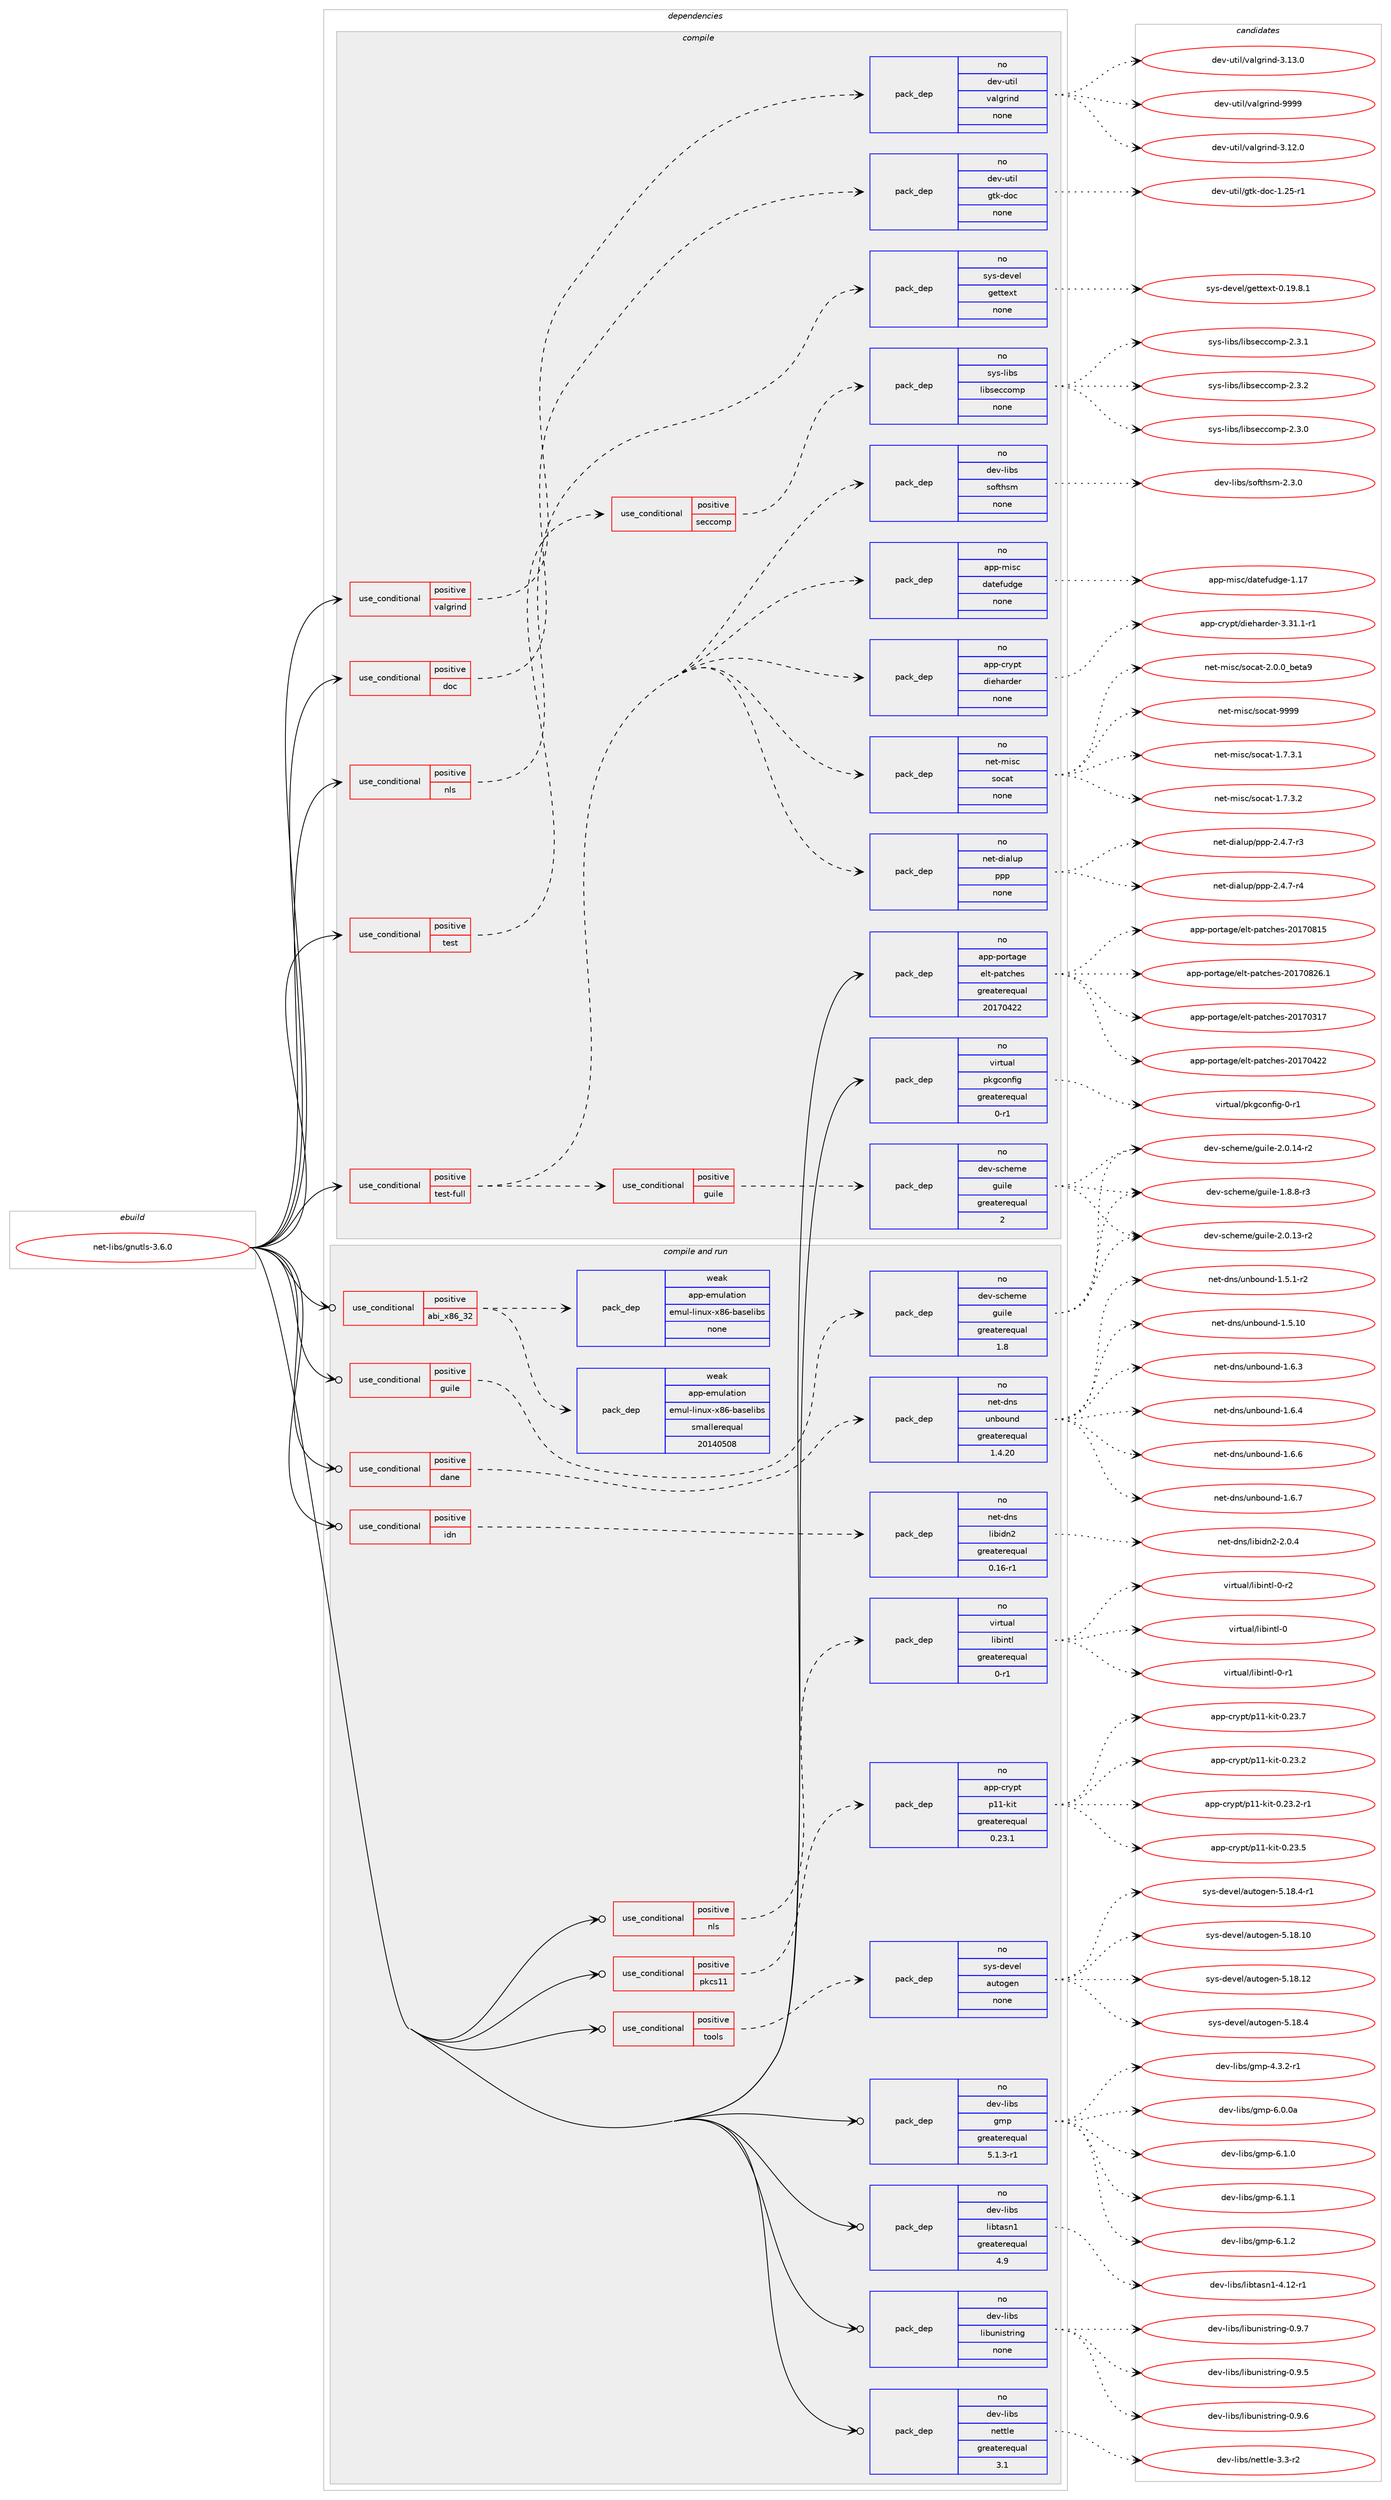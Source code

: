digraph prolog {

# *************
# Graph options
# *************

newrank=true;
concentrate=true;
compound=true;
graph [rankdir=LR,fontname=Helvetica,fontsize=10,ranksep=1.5];#, ranksep=2.5, nodesep=0.2];
edge  [arrowhead=vee];
node  [fontname=Helvetica,fontsize=10];

# **********
# The ebuild
# **********

subgraph cluster_leftcol {
color=gray;
rank=same;
label=<<i>ebuild</i>>;
id [label="net-libs/gnutls-3.6.0", color=red, width=4, href="../net-libs/gnutls-3.6.0.svg"];
}

# ****************
# The dependencies
# ****************

subgraph cluster_midcol {
color=gray;
label=<<i>dependencies</i>>;
subgraph cluster_compile {
fillcolor="#eeeeee";
style=filled;
label=<<i>compile</i>>;
subgraph cond103026 {
dependency416201 [label=<<TABLE BORDER="0" CELLBORDER="1" CELLSPACING="0" CELLPADDING="4"><TR><TD ROWSPAN="3" CELLPADDING="10">use_conditional</TD></TR><TR><TD>positive</TD></TR><TR><TD>doc</TD></TR></TABLE>>, shape=none, color=red];
subgraph pack306261 {
dependency416202 [label=<<TABLE BORDER="0" CELLBORDER="1" CELLSPACING="0" CELLPADDING="4" WIDTH="220"><TR><TD ROWSPAN="6" CELLPADDING="30">pack_dep</TD></TR><TR><TD WIDTH="110">no</TD></TR><TR><TD>dev-util</TD></TR><TR><TD>gtk-doc</TD></TR><TR><TD>none</TD></TR><TR><TD></TD></TR></TABLE>>, shape=none, color=blue];
}
dependency416201:e -> dependency416202:w [weight=20,style="dashed",arrowhead="vee"];
}
id:e -> dependency416201:w [weight=20,style="solid",arrowhead="vee"];
subgraph cond103027 {
dependency416203 [label=<<TABLE BORDER="0" CELLBORDER="1" CELLSPACING="0" CELLPADDING="4"><TR><TD ROWSPAN="3" CELLPADDING="10">use_conditional</TD></TR><TR><TD>positive</TD></TR><TR><TD>nls</TD></TR></TABLE>>, shape=none, color=red];
subgraph pack306262 {
dependency416204 [label=<<TABLE BORDER="0" CELLBORDER="1" CELLSPACING="0" CELLPADDING="4" WIDTH="220"><TR><TD ROWSPAN="6" CELLPADDING="30">pack_dep</TD></TR><TR><TD WIDTH="110">no</TD></TR><TR><TD>sys-devel</TD></TR><TR><TD>gettext</TD></TR><TR><TD>none</TD></TR><TR><TD></TD></TR></TABLE>>, shape=none, color=blue];
}
dependency416203:e -> dependency416204:w [weight=20,style="dashed",arrowhead="vee"];
}
id:e -> dependency416203:w [weight=20,style="solid",arrowhead="vee"];
subgraph cond103028 {
dependency416205 [label=<<TABLE BORDER="0" CELLBORDER="1" CELLSPACING="0" CELLPADDING="4"><TR><TD ROWSPAN="3" CELLPADDING="10">use_conditional</TD></TR><TR><TD>positive</TD></TR><TR><TD>test</TD></TR></TABLE>>, shape=none, color=red];
subgraph cond103029 {
dependency416206 [label=<<TABLE BORDER="0" CELLBORDER="1" CELLSPACING="0" CELLPADDING="4"><TR><TD ROWSPAN="3" CELLPADDING="10">use_conditional</TD></TR><TR><TD>positive</TD></TR><TR><TD>seccomp</TD></TR></TABLE>>, shape=none, color=red];
subgraph pack306263 {
dependency416207 [label=<<TABLE BORDER="0" CELLBORDER="1" CELLSPACING="0" CELLPADDING="4" WIDTH="220"><TR><TD ROWSPAN="6" CELLPADDING="30">pack_dep</TD></TR><TR><TD WIDTH="110">no</TD></TR><TR><TD>sys-libs</TD></TR><TR><TD>libseccomp</TD></TR><TR><TD>none</TD></TR><TR><TD></TD></TR></TABLE>>, shape=none, color=blue];
}
dependency416206:e -> dependency416207:w [weight=20,style="dashed",arrowhead="vee"];
}
dependency416205:e -> dependency416206:w [weight=20,style="dashed",arrowhead="vee"];
}
id:e -> dependency416205:w [weight=20,style="solid",arrowhead="vee"];
subgraph cond103030 {
dependency416208 [label=<<TABLE BORDER="0" CELLBORDER="1" CELLSPACING="0" CELLPADDING="4"><TR><TD ROWSPAN="3" CELLPADDING="10">use_conditional</TD></TR><TR><TD>positive</TD></TR><TR><TD>test-full</TD></TR></TABLE>>, shape=none, color=red];
subgraph cond103031 {
dependency416209 [label=<<TABLE BORDER="0" CELLBORDER="1" CELLSPACING="0" CELLPADDING="4"><TR><TD ROWSPAN="3" CELLPADDING="10">use_conditional</TD></TR><TR><TD>positive</TD></TR><TR><TD>guile</TD></TR></TABLE>>, shape=none, color=red];
subgraph pack306264 {
dependency416210 [label=<<TABLE BORDER="0" CELLBORDER="1" CELLSPACING="0" CELLPADDING="4" WIDTH="220"><TR><TD ROWSPAN="6" CELLPADDING="30">pack_dep</TD></TR><TR><TD WIDTH="110">no</TD></TR><TR><TD>dev-scheme</TD></TR><TR><TD>guile</TD></TR><TR><TD>greaterequal</TD></TR><TR><TD>2</TD></TR></TABLE>>, shape=none, color=blue];
}
dependency416209:e -> dependency416210:w [weight=20,style="dashed",arrowhead="vee"];
}
dependency416208:e -> dependency416209:w [weight=20,style="dashed",arrowhead="vee"];
subgraph pack306265 {
dependency416211 [label=<<TABLE BORDER="0" CELLBORDER="1" CELLSPACING="0" CELLPADDING="4" WIDTH="220"><TR><TD ROWSPAN="6" CELLPADDING="30">pack_dep</TD></TR><TR><TD WIDTH="110">no</TD></TR><TR><TD>app-crypt</TD></TR><TR><TD>dieharder</TD></TR><TR><TD>none</TD></TR><TR><TD></TD></TR></TABLE>>, shape=none, color=blue];
}
dependency416208:e -> dependency416211:w [weight=20,style="dashed",arrowhead="vee"];
subgraph pack306266 {
dependency416212 [label=<<TABLE BORDER="0" CELLBORDER="1" CELLSPACING="0" CELLPADDING="4" WIDTH="220"><TR><TD ROWSPAN="6" CELLPADDING="30">pack_dep</TD></TR><TR><TD WIDTH="110">no</TD></TR><TR><TD>app-misc</TD></TR><TR><TD>datefudge</TD></TR><TR><TD>none</TD></TR><TR><TD></TD></TR></TABLE>>, shape=none, color=blue];
}
dependency416208:e -> dependency416212:w [weight=20,style="dashed",arrowhead="vee"];
subgraph pack306267 {
dependency416213 [label=<<TABLE BORDER="0" CELLBORDER="1" CELLSPACING="0" CELLPADDING="4" WIDTH="220"><TR><TD ROWSPAN="6" CELLPADDING="30">pack_dep</TD></TR><TR><TD WIDTH="110">no</TD></TR><TR><TD>dev-libs</TD></TR><TR><TD>softhsm</TD></TR><TR><TD>none</TD></TR><TR><TD></TD></TR></TABLE>>, shape=none, color=blue];
}
dependency416208:e -> dependency416213:w [weight=20,style="dashed",arrowhead="vee"];
subgraph pack306268 {
dependency416214 [label=<<TABLE BORDER="0" CELLBORDER="1" CELLSPACING="0" CELLPADDING="4" WIDTH="220"><TR><TD ROWSPAN="6" CELLPADDING="30">pack_dep</TD></TR><TR><TD WIDTH="110">no</TD></TR><TR><TD>net-dialup</TD></TR><TR><TD>ppp</TD></TR><TR><TD>none</TD></TR><TR><TD></TD></TR></TABLE>>, shape=none, color=blue];
}
dependency416208:e -> dependency416214:w [weight=20,style="dashed",arrowhead="vee"];
subgraph pack306269 {
dependency416215 [label=<<TABLE BORDER="0" CELLBORDER="1" CELLSPACING="0" CELLPADDING="4" WIDTH="220"><TR><TD ROWSPAN="6" CELLPADDING="30">pack_dep</TD></TR><TR><TD WIDTH="110">no</TD></TR><TR><TD>net-misc</TD></TR><TR><TD>socat</TD></TR><TR><TD>none</TD></TR><TR><TD></TD></TR></TABLE>>, shape=none, color=blue];
}
dependency416208:e -> dependency416215:w [weight=20,style="dashed",arrowhead="vee"];
}
id:e -> dependency416208:w [weight=20,style="solid",arrowhead="vee"];
subgraph cond103032 {
dependency416216 [label=<<TABLE BORDER="0" CELLBORDER="1" CELLSPACING="0" CELLPADDING="4"><TR><TD ROWSPAN="3" CELLPADDING="10">use_conditional</TD></TR><TR><TD>positive</TD></TR><TR><TD>valgrind</TD></TR></TABLE>>, shape=none, color=red];
subgraph pack306270 {
dependency416217 [label=<<TABLE BORDER="0" CELLBORDER="1" CELLSPACING="0" CELLPADDING="4" WIDTH="220"><TR><TD ROWSPAN="6" CELLPADDING="30">pack_dep</TD></TR><TR><TD WIDTH="110">no</TD></TR><TR><TD>dev-util</TD></TR><TR><TD>valgrind</TD></TR><TR><TD>none</TD></TR><TR><TD></TD></TR></TABLE>>, shape=none, color=blue];
}
dependency416216:e -> dependency416217:w [weight=20,style="dashed",arrowhead="vee"];
}
id:e -> dependency416216:w [weight=20,style="solid",arrowhead="vee"];
subgraph pack306271 {
dependency416218 [label=<<TABLE BORDER="0" CELLBORDER="1" CELLSPACING="0" CELLPADDING="4" WIDTH="220"><TR><TD ROWSPAN="6" CELLPADDING="30">pack_dep</TD></TR><TR><TD WIDTH="110">no</TD></TR><TR><TD>app-portage</TD></TR><TR><TD>elt-patches</TD></TR><TR><TD>greaterequal</TD></TR><TR><TD>20170422</TD></TR></TABLE>>, shape=none, color=blue];
}
id:e -> dependency416218:w [weight=20,style="solid",arrowhead="vee"];
subgraph pack306272 {
dependency416219 [label=<<TABLE BORDER="0" CELLBORDER="1" CELLSPACING="0" CELLPADDING="4" WIDTH="220"><TR><TD ROWSPAN="6" CELLPADDING="30">pack_dep</TD></TR><TR><TD WIDTH="110">no</TD></TR><TR><TD>virtual</TD></TR><TR><TD>pkgconfig</TD></TR><TR><TD>greaterequal</TD></TR><TR><TD>0-r1</TD></TR></TABLE>>, shape=none, color=blue];
}
id:e -> dependency416219:w [weight=20,style="solid",arrowhead="vee"];
}
subgraph cluster_compileandrun {
fillcolor="#eeeeee";
style=filled;
label=<<i>compile and run</i>>;
subgraph cond103033 {
dependency416220 [label=<<TABLE BORDER="0" CELLBORDER="1" CELLSPACING="0" CELLPADDING="4"><TR><TD ROWSPAN="3" CELLPADDING="10">use_conditional</TD></TR><TR><TD>positive</TD></TR><TR><TD>abi_x86_32</TD></TR></TABLE>>, shape=none, color=red];
subgraph pack306273 {
dependency416221 [label=<<TABLE BORDER="0" CELLBORDER="1" CELLSPACING="0" CELLPADDING="4" WIDTH="220"><TR><TD ROWSPAN="6" CELLPADDING="30">pack_dep</TD></TR><TR><TD WIDTH="110">weak</TD></TR><TR><TD>app-emulation</TD></TR><TR><TD>emul-linux-x86-baselibs</TD></TR><TR><TD>smallerequal</TD></TR><TR><TD>20140508</TD></TR></TABLE>>, shape=none, color=blue];
}
dependency416220:e -> dependency416221:w [weight=20,style="dashed",arrowhead="vee"];
subgraph pack306274 {
dependency416222 [label=<<TABLE BORDER="0" CELLBORDER="1" CELLSPACING="0" CELLPADDING="4" WIDTH="220"><TR><TD ROWSPAN="6" CELLPADDING="30">pack_dep</TD></TR><TR><TD WIDTH="110">weak</TD></TR><TR><TD>app-emulation</TD></TR><TR><TD>emul-linux-x86-baselibs</TD></TR><TR><TD>none</TD></TR><TR><TD></TD></TR></TABLE>>, shape=none, color=blue];
}
dependency416220:e -> dependency416222:w [weight=20,style="dashed",arrowhead="vee"];
}
id:e -> dependency416220:w [weight=20,style="solid",arrowhead="odotvee"];
subgraph cond103034 {
dependency416223 [label=<<TABLE BORDER="0" CELLBORDER="1" CELLSPACING="0" CELLPADDING="4"><TR><TD ROWSPAN="3" CELLPADDING="10">use_conditional</TD></TR><TR><TD>positive</TD></TR><TR><TD>dane</TD></TR></TABLE>>, shape=none, color=red];
subgraph pack306275 {
dependency416224 [label=<<TABLE BORDER="0" CELLBORDER="1" CELLSPACING="0" CELLPADDING="4" WIDTH="220"><TR><TD ROWSPAN="6" CELLPADDING="30">pack_dep</TD></TR><TR><TD WIDTH="110">no</TD></TR><TR><TD>net-dns</TD></TR><TR><TD>unbound</TD></TR><TR><TD>greaterequal</TD></TR><TR><TD>1.4.20</TD></TR></TABLE>>, shape=none, color=blue];
}
dependency416223:e -> dependency416224:w [weight=20,style="dashed",arrowhead="vee"];
}
id:e -> dependency416223:w [weight=20,style="solid",arrowhead="odotvee"];
subgraph cond103035 {
dependency416225 [label=<<TABLE BORDER="0" CELLBORDER="1" CELLSPACING="0" CELLPADDING="4"><TR><TD ROWSPAN="3" CELLPADDING="10">use_conditional</TD></TR><TR><TD>positive</TD></TR><TR><TD>guile</TD></TR></TABLE>>, shape=none, color=red];
subgraph pack306276 {
dependency416226 [label=<<TABLE BORDER="0" CELLBORDER="1" CELLSPACING="0" CELLPADDING="4" WIDTH="220"><TR><TD ROWSPAN="6" CELLPADDING="30">pack_dep</TD></TR><TR><TD WIDTH="110">no</TD></TR><TR><TD>dev-scheme</TD></TR><TR><TD>guile</TD></TR><TR><TD>greaterequal</TD></TR><TR><TD>1.8</TD></TR></TABLE>>, shape=none, color=blue];
}
dependency416225:e -> dependency416226:w [weight=20,style="dashed",arrowhead="vee"];
}
id:e -> dependency416225:w [weight=20,style="solid",arrowhead="odotvee"];
subgraph cond103036 {
dependency416227 [label=<<TABLE BORDER="0" CELLBORDER="1" CELLSPACING="0" CELLPADDING="4"><TR><TD ROWSPAN="3" CELLPADDING="10">use_conditional</TD></TR><TR><TD>positive</TD></TR><TR><TD>idn</TD></TR></TABLE>>, shape=none, color=red];
subgraph pack306277 {
dependency416228 [label=<<TABLE BORDER="0" CELLBORDER="1" CELLSPACING="0" CELLPADDING="4" WIDTH="220"><TR><TD ROWSPAN="6" CELLPADDING="30">pack_dep</TD></TR><TR><TD WIDTH="110">no</TD></TR><TR><TD>net-dns</TD></TR><TR><TD>libidn2</TD></TR><TR><TD>greaterequal</TD></TR><TR><TD>0.16-r1</TD></TR></TABLE>>, shape=none, color=blue];
}
dependency416227:e -> dependency416228:w [weight=20,style="dashed",arrowhead="vee"];
}
id:e -> dependency416227:w [weight=20,style="solid",arrowhead="odotvee"];
subgraph cond103037 {
dependency416229 [label=<<TABLE BORDER="0" CELLBORDER="1" CELLSPACING="0" CELLPADDING="4"><TR><TD ROWSPAN="3" CELLPADDING="10">use_conditional</TD></TR><TR><TD>positive</TD></TR><TR><TD>nls</TD></TR></TABLE>>, shape=none, color=red];
subgraph pack306278 {
dependency416230 [label=<<TABLE BORDER="0" CELLBORDER="1" CELLSPACING="0" CELLPADDING="4" WIDTH="220"><TR><TD ROWSPAN="6" CELLPADDING="30">pack_dep</TD></TR><TR><TD WIDTH="110">no</TD></TR><TR><TD>virtual</TD></TR><TR><TD>libintl</TD></TR><TR><TD>greaterequal</TD></TR><TR><TD>0-r1</TD></TR></TABLE>>, shape=none, color=blue];
}
dependency416229:e -> dependency416230:w [weight=20,style="dashed",arrowhead="vee"];
}
id:e -> dependency416229:w [weight=20,style="solid",arrowhead="odotvee"];
subgraph cond103038 {
dependency416231 [label=<<TABLE BORDER="0" CELLBORDER="1" CELLSPACING="0" CELLPADDING="4"><TR><TD ROWSPAN="3" CELLPADDING="10">use_conditional</TD></TR><TR><TD>positive</TD></TR><TR><TD>pkcs11</TD></TR></TABLE>>, shape=none, color=red];
subgraph pack306279 {
dependency416232 [label=<<TABLE BORDER="0" CELLBORDER="1" CELLSPACING="0" CELLPADDING="4" WIDTH="220"><TR><TD ROWSPAN="6" CELLPADDING="30">pack_dep</TD></TR><TR><TD WIDTH="110">no</TD></TR><TR><TD>app-crypt</TD></TR><TR><TD>p11-kit</TD></TR><TR><TD>greaterequal</TD></TR><TR><TD>0.23.1</TD></TR></TABLE>>, shape=none, color=blue];
}
dependency416231:e -> dependency416232:w [weight=20,style="dashed",arrowhead="vee"];
}
id:e -> dependency416231:w [weight=20,style="solid",arrowhead="odotvee"];
subgraph cond103039 {
dependency416233 [label=<<TABLE BORDER="0" CELLBORDER="1" CELLSPACING="0" CELLPADDING="4"><TR><TD ROWSPAN="3" CELLPADDING="10">use_conditional</TD></TR><TR><TD>positive</TD></TR><TR><TD>tools</TD></TR></TABLE>>, shape=none, color=red];
subgraph pack306280 {
dependency416234 [label=<<TABLE BORDER="0" CELLBORDER="1" CELLSPACING="0" CELLPADDING="4" WIDTH="220"><TR><TD ROWSPAN="6" CELLPADDING="30">pack_dep</TD></TR><TR><TD WIDTH="110">no</TD></TR><TR><TD>sys-devel</TD></TR><TR><TD>autogen</TD></TR><TR><TD>none</TD></TR><TR><TD></TD></TR></TABLE>>, shape=none, color=blue];
}
dependency416233:e -> dependency416234:w [weight=20,style="dashed",arrowhead="vee"];
}
id:e -> dependency416233:w [weight=20,style="solid",arrowhead="odotvee"];
subgraph pack306281 {
dependency416235 [label=<<TABLE BORDER="0" CELLBORDER="1" CELLSPACING="0" CELLPADDING="4" WIDTH="220"><TR><TD ROWSPAN="6" CELLPADDING="30">pack_dep</TD></TR><TR><TD WIDTH="110">no</TD></TR><TR><TD>dev-libs</TD></TR><TR><TD>gmp</TD></TR><TR><TD>greaterequal</TD></TR><TR><TD>5.1.3-r1</TD></TR></TABLE>>, shape=none, color=blue];
}
id:e -> dependency416235:w [weight=20,style="solid",arrowhead="odotvee"];
subgraph pack306282 {
dependency416236 [label=<<TABLE BORDER="0" CELLBORDER="1" CELLSPACING="0" CELLPADDING="4" WIDTH="220"><TR><TD ROWSPAN="6" CELLPADDING="30">pack_dep</TD></TR><TR><TD WIDTH="110">no</TD></TR><TR><TD>dev-libs</TD></TR><TR><TD>libtasn1</TD></TR><TR><TD>greaterequal</TD></TR><TR><TD>4.9</TD></TR></TABLE>>, shape=none, color=blue];
}
id:e -> dependency416236:w [weight=20,style="solid",arrowhead="odotvee"];
subgraph pack306283 {
dependency416237 [label=<<TABLE BORDER="0" CELLBORDER="1" CELLSPACING="0" CELLPADDING="4" WIDTH="220"><TR><TD ROWSPAN="6" CELLPADDING="30">pack_dep</TD></TR><TR><TD WIDTH="110">no</TD></TR><TR><TD>dev-libs</TD></TR><TR><TD>libunistring</TD></TR><TR><TD>none</TD></TR><TR><TD></TD></TR></TABLE>>, shape=none, color=blue];
}
id:e -> dependency416237:w [weight=20,style="solid",arrowhead="odotvee"];
subgraph pack306284 {
dependency416238 [label=<<TABLE BORDER="0" CELLBORDER="1" CELLSPACING="0" CELLPADDING="4" WIDTH="220"><TR><TD ROWSPAN="6" CELLPADDING="30">pack_dep</TD></TR><TR><TD WIDTH="110">no</TD></TR><TR><TD>dev-libs</TD></TR><TR><TD>nettle</TD></TR><TR><TD>greaterequal</TD></TR><TR><TD>3.1</TD></TR></TABLE>>, shape=none, color=blue];
}
id:e -> dependency416238:w [weight=20,style="solid",arrowhead="odotvee"];
}
subgraph cluster_run {
fillcolor="#eeeeee";
style=filled;
label=<<i>run</i>>;
}
}

# **************
# The candidates
# **************

subgraph cluster_choices {
rank=same;
color=gray;
label=<<i>candidates</i>>;

subgraph choice306261 {
color=black;
nodesep=1;
choice1001011184511711610510847103116107451001119945494650534511449 [label="dev-util/gtk-doc-1.25-r1", color=red, width=4,href="../dev-util/gtk-doc-1.25-r1.svg"];
dependency416202:e -> choice1001011184511711610510847103116107451001119945494650534511449:w [style=dotted,weight="100"];
}
subgraph choice306262 {
color=black;
nodesep=1;
choice1151211154510010111810110847103101116116101120116454846495746564649 [label="sys-devel/gettext-0.19.8.1", color=red, width=4,href="../sys-devel/gettext-0.19.8.1.svg"];
dependency416204:e -> choice1151211154510010111810110847103101116116101120116454846495746564649:w [style=dotted,weight="100"];
}
subgraph choice306263 {
color=black;
nodesep=1;
choice115121115451081059811547108105981151019999111109112455046514648 [label="sys-libs/libseccomp-2.3.0", color=red, width=4,href="../sys-libs/libseccomp-2.3.0.svg"];
choice115121115451081059811547108105981151019999111109112455046514649 [label="sys-libs/libseccomp-2.3.1", color=red, width=4,href="../sys-libs/libseccomp-2.3.1.svg"];
choice115121115451081059811547108105981151019999111109112455046514650 [label="sys-libs/libseccomp-2.3.2", color=red, width=4,href="../sys-libs/libseccomp-2.3.2.svg"];
dependency416207:e -> choice115121115451081059811547108105981151019999111109112455046514648:w [style=dotted,weight="100"];
dependency416207:e -> choice115121115451081059811547108105981151019999111109112455046514649:w [style=dotted,weight="100"];
dependency416207:e -> choice115121115451081059811547108105981151019999111109112455046514650:w [style=dotted,weight="100"];
}
subgraph choice306264 {
color=black;
nodesep=1;
choice1001011184511599104101109101471031171051081014549465646564511451 [label="dev-scheme/guile-1.8.8-r3", color=red, width=4,href="../dev-scheme/guile-1.8.8-r3.svg"];
choice100101118451159910410110910147103117105108101455046484649514511450 [label="dev-scheme/guile-2.0.13-r2", color=red, width=4,href="../dev-scheme/guile-2.0.13-r2.svg"];
choice100101118451159910410110910147103117105108101455046484649524511450 [label="dev-scheme/guile-2.0.14-r2", color=red, width=4,href="../dev-scheme/guile-2.0.14-r2.svg"];
dependency416210:e -> choice1001011184511599104101109101471031171051081014549465646564511451:w [style=dotted,weight="100"];
dependency416210:e -> choice100101118451159910410110910147103117105108101455046484649514511450:w [style=dotted,weight="100"];
dependency416210:e -> choice100101118451159910410110910147103117105108101455046484649524511450:w [style=dotted,weight="100"];
}
subgraph choice306265 {
color=black;
nodesep=1;
choice9711211245991141211121164710010510110497114100101114455146514946494511449 [label="app-crypt/dieharder-3.31.1-r1", color=red, width=4,href="../app-crypt/dieharder-3.31.1-r1.svg"];
dependency416211:e -> choice9711211245991141211121164710010510110497114100101114455146514946494511449:w [style=dotted,weight="100"];
}
subgraph choice306266 {
color=black;
nodesep=1;
choice97112112451091051159947100971161011021171001031014549464955 [label="app-misc/datefudge-1.17", color=red, width=4,href="../app-misc/datefudge-1.17.svg"];
dependency416212:e -> choice97112112451091051159947100971161011021171001031014549464955:w [style=dotted,weight="100"];
}
subgraph choice306267 {
color=black;
nodesep=1;
choice100101118451081059811547115111102116104115109455046514648 [label="dev-libs/softhsm-2.3.0", color=red, width=4,href="../dev-libs/softhsm-2.3.0.svg"];
dependency416213:e -> choice100101118451081059811547115111102116104115109455046514648:w [style=dotted,weight="100"];
}
subgraph choice306268 {
color=black;
nodesep=1;
choice1101011164510010597108117112471121121124550465246554511451 [label="net-dialup/ppp-2.4.7-r3", color=red, width=4,href="../net-dialup/ppp-2.4.7-r3.svg"];
choice1101011164510010597108117112471121121124550465246554511452 [label="net-dialup/ppp-2.4.7-r4", color=red, width=4,href="../net-dialup/ppp-2.4.7-r4.svg"];
dependency416214:e -> choice1101011164510010597108117112471121121124550465246554511451:w [style=dotted,weight="100"];
dependency416214:e -> choice1101011164510010597108117112471121121124550465246554511452:w [style=dotted,weight="100"];
}
subgraph choice306269 {
color=black;
nodesep=1;
choice11010111645109105115994711511199971164549465546514649 [label="net-misc/socat-1.7.3.1", color=red, width=4,href="../net-misc/socat-1.7.3.1.svg"];
choice11010111645109105115994711511199971164549465546514650 [label="net-misc/socat-1.7.3.2", color=red, width=4,href="../net-misc/socat-1.7.3.2.svg"];
choice110101116451091051159947115111999711645504648464895981011169757 [label="net-misc/socat-2.0.0_beta9", color=red, width=4,href="../net-misc/socat-2.0.0_beta9.svg"];
choice11010111645109105115994711511199971164557575757 [label="net-misc/socat-9999", color=red, width=4,href="../net-misc/socat-9999.svg"];
dependency416215:e -> choice11010111645109105115994711511199971164549465546514649:w [style=dotted,weight="100"];
dependency416215:e -> choice11010111645109105115994711511199971164549465546514650:w [style=dotted,weight="100"];
dependency416215:e -> choice110101116451091051159947115111999711645504648464895981011169757:w [style=dotted,weight="100"];
dependency416215:e -> choice11010111645109105115994711511199971164557575757:w [style=dotted,weight="100"];
}
subgraph choice306270 {
color=black;
nodesep=1;
choice10010111845117116105108471189710810311410511010045514649504648 [label="dev-util/valgrind-3.12.0", color=red, width=4,href="../dev-util/valgrind-3.12.0.svg"];
choice10010111845117116105108471189710810311410511010045514649514648 [label="dev-util/valgrind-3.13.0", color=red, width=4,href="../dev-util/valgrind-3.13.0.svg"];
choice1001011184511711610510847118971081031141051101004557575757 [label="dev-util/valgrind-9999", color=red, width=4,href="../dev-util/valgrind-9999.svg"];
dependency416217:e -> choice10010111845117116105108471189710810311410511010045514649504648:w [style=dotted,weight="100"];
dependency416217:e -> choice10010111845117116105108471189710810311410511010045514649514648:w [style=dotted,weight="100"];
dependency416217:e -> choice1001011184511711610510847118971081031141051101004557575757:w [style=dotted,weight="100"];
}
subgraph choice306271 {
color=black;
nodesep=1;
choice97112112451121111141169710310147101108116451129711699104101115455048495548514955 [label="app-portage/elt-patches-20170317", color=red, width=4,href="../app-portage/elt-patches-20170317.svg"];
choice97112112451121111141169710310147101108116451129711699104101115455048495548525050 [label="app-portage/elt-patches-20170422", color=red, width=4,href="../app-portage/elt-patches-20170422.svg"];
choice97112112451121111141169710310147101108116451129711699104101115455048495548564953 [label="app-portage/elt-patches-20170815", color=red, width=4,href="../app-portage/elt-patches-20170815.svg"];
choice971121124511211111411697103101471011081164511297116991041011154550484955485650544649 [label="app-portage/elt-patches-20170826.1", color=red, width=4,href="../app-portage/elt-patches-20170826.1.svg"];
dependency416218:e -> choice97112112451121111141169710310147101108116451129711699104101115455048495548514955:w [style=dotted,weight="100"];
dependency416218:e -> choice97112112451121111141169710310147101108116451129711699104101115455048495548525050:w [style=dotted,weight="100"];
dependency416218:e -> choice97112112451121111141169710310147101108116451129711699104101115455048495548564953:w [style=dotted,weight="100"];
dependency416218:e -> choice971121124511211111411697103101471011081164511297116991041011154550484955485650544649:w [style=dotted,weight="100"];
}
subgraph choice306272 {
color=black;
nodesep=1;
choice11810511411611797108471121071039911111010210510345484511449 [label="virtual/pkgconfig-0-r1", color=red, width=4,href="../virtual/pkgconfig-0-r1.svg"];
dependency416219:e -> choice11810511411611797108471121071039911111010210510345484511449:w [style=dotted,weight="100"];
}
subgraph choice306273 {
color=black;
nodesep=1;
}
subgraph choice306274 {
color=black;
nodesep=1;
}
subgraph choice306275 {
color=black;
nodesep=1;
choice1101011164510011011547117110981111171101004549465346494511450 [label="net-dns/unbound-1.5.1-r2", color=red, width=4,href="../net-dns/unbound-1.5.1-r2.svg"];
choice11010111645100110115471171109811111711010045494653464948 [label="net-dns/unbound-1.5.10", color=red, width=4,href="../net-dns/unbound-1.5.10.svg"];
choice110101116451001101154711711098111117110100454946544651 [label="net-dns/unbound-1.6.3", color=red, width=4,href="../net-dns/unbound-1.6.3.svg"];
choice110101116451001101154711711098111117110100454946544652 [label="net-dns/unbound-1.6.4", color=red, width=4,href="../net-dns/unbound-1.6.4.svg"];
choice110101116451001101154711711098111117110100454946544654 [label="net-dns/unbound-1.6.6", color=red, width=4,href="../net-dns/unbound-1.6.6.svg"];
choice110101116451001101154711711098111117110100454946544655 [label="net-dns/unbound-1.6.7", color=red, width=4,href="../net-dns/unbound-1.6.7.svg"];
dependency416224:e -> choice1101011164510011011547117110981111171101004549465346494511450:w [style=dotted,weight="100"];
dependency416224:e -> choice11010111645100110115471171109811111711010045494653464948:w [style=dotted,weight="100"];
dependency416224:e -> choice110101116451001101154711711098111117110100454946544651:w [style=dotted,weight="100"];
dependency416224:e -> choice110101116451001101154711711098111117110100454946544652:w [style=dotted,weight="100"];
dependency416224:e -> choice110101116451001101154711711098111117110100454946544654:w [style=dotted,weight="100"];
dependency416224:e -> choice110101116451001101154711711098111117110100454946544655:w [style=dotted,weight="100"];
}
subgraph choice306276 {
color=black;
nodesep=1;
choice1001011184511599104101109101471031171051081014549465646564511451 [label="dev-scheme/guile-1.8.8-r3", color=red, width=4,href="../dev-scheme/guile-1.8.8-r3.svg"];
choice100101118451159910410110910147103117105108101455046484649514511450 [label="dev-scheme/guile-2.0.13-r2", color=red, width=4,href="../dev-scheme/guile-2.0.13-r2.svg"];
choice100101118451159910410110910147103117105108101455046484649524511450 [label="dev-scheme/guile-2.0.14-r2", color=red, width=4,href="../dev-scheme/guile-2.0.14-r2.svg"];
dependency416226:e -> choice1001011184511599104101109101471031171051081014549465646564511451:w [style=dotted,weight="100"];
dependency416226:e -> choice100101118451159910410110910147103117105108101455046484649514511450:w [style=dotted,weight="100"];
dependency416226:e -> choice100101118451159910410110910147103117105108101455046484649524511450:w [style=dotted,weight="100"];
}
subgraph choice306277 {
color=black;
nodesep=1;
choice11010111645100110115471081059810510011050455046484652 [label="net-dns/libidn2-2.0.4", color=red, width=4,href="../net-dns/libidn2-2.0.4.svg"];
dependency416228:e -> choice11010111645100110115471081059810510011050455046484652:w [style=dotted,weight="100"];
}
subgraph choice306278 {
color=black;
nodesep=1;
choice1181051141161179710847108105981051101161084548 [label="virtual/libintl-0", color=red, width=4,href="../virtual/libintl-0.svg"];
choice11810511411611797108471081059810511011610845484511449 [label="virtual/libintl-0-r1", color=red, width=4,href="../virtual/libintl-0-r1.svg"];
choice11810511411611797108471081059810511011610845484511450 [label="virtual/libintl-0-r2", color=red, width=4,href="../virtual/libintl-0-r2.svg"];
dependency416230:e -> choice1181051141161179710847108105981051101161084548:w [style=dotted,weight="100"];
dependency416230:e -> choice11810511411611797108471081059810511011610845484511449:w [style=dotted,weight="100"];
dependency416230:e -> choice11810511411611797108471081059810511011610845484511450:w [style=dotted,weight="100"];
}
subgraph choice306279 {
color=black;
nodesep=1;
choice9711211245991141211121164711249494510710511645484650514650 [label="app-crypt/p11-kit-0.23.2", color=red, width=4,href="../app-crypt/p11-kit-0.23.2.svg"];
choice97112112459911412111211647112494945107105116454846505146504511449 [label="app-crypt/p11-kit-0.23.2-r1", color=red, width=4,href="../app-crypt/p11-kit-0.23.2-r1.svg"];
choice9711211245991141211121164711249494510710511645484650514653 [label="app-crypt/p11-kit-0.23.5", color=red, width=4,href="../app-crypt/p11-kit-0.23.5.svg"];
choice9711211245991141211121164711249494510710511645484650514655 [label="app-crypt/p11-kit-0.23.7", color=red, width=4,href="../app-crypt/p11-kit-0.23.7.svg"];
dependency416232:e -> choice9711211245991141211121164711249494510710511645484650514650:w [style=dotted,weight="100"];
dependency416232:e -> choice97112112459911412111211647112494945107105116454846505146504511449:w [style=dotted,weight="100"];
dependency416232:e -> choice9711211245991141211121164711249494510710511645484650514653:w [style=dotted,weight="100"];
dependency416232:e -> choice9711211245991141211121164711249494510710511645484650514655:w [style=dotted,weight="100"];
}
subgraph choice306280 {
color=black;
nodesep=1;
choice1151211154510010111810110847971171161111031011104553464956464948 [label="sys-devel/autogen-5.18.10", color=red, width=4,href="../sys-devel/autogen-5.18.10.svg"];
choice1151211154510010111810110847971171161111031011104553464956464950 [label="sys-devel/autogen-5.18.12", color=red, width=4,href="../sys-devel/autogen-5.18.12.svg"];
choice11512111545100101118101108479711711611110310111045534649564652 [label="sys-devel/autogen-5.18.4", color=red, width=4,href="../sys-devel/autogen-5.18.4.svg"];
choice115121115451001011181011084797117116111103101110455346495646524511449 [label="sys-devel/autogen-5.18.4-r1", color=red, width=4,href="../sys-devel/autogen-5.18.4-r1.svg"];
dependency416234:e -> choice1151211154510010111810110847971171161111031011104553464956464948:w [style=dotted,weight="100"];
dependency416234:e -> choice1151211154510010111810110847971171161111031011104553464956464950:w [style=dotted,weight="100"];
dependency416234:e -> choice11512111545100101118101108479711711611110310111045534649564652:w [style=dotted,weight="100"];
dependency416234:e -> choice115121115451001011181011084797117116111103101110455346495646524511449:w [style=dotted,weight="100"];
}
subgraph choice306281 {
color=black;
nodesep=1;
choice1001011184510810598115471031091124552465146504511449 [label="dev-libs/gmp-4.3.2-r1", color=red, width=4,href="../dev-libs/gmp-4.3.2-r1.svg"];
choice10010111845108105981154710310911245544648464897 [label="dev-libs/gmp-6.0.0a", color=red, width=4,href="../dev-libs/gmp-6.0.0a.svg"];
choice100101118451081059811547103109112455446494648 [label="dev-libs/gmp-6.1.0", color=red, width=4,href="../dev-libs/gmp-6.1.0.svg"];
choice100101118451081059811547103109112455446494649 [label="dev-libs/gmp-6.1.1", color=red, width=4,href="../dev-libs/gmp-6.1.1.svg"];
choice100101118451081059811547103109112455446494650 [label="dev-libs/gmp-6.1.2", color=red, width=4,href="../dev-libs/gmp-6.1.2.svg"];
dependency416235:e -> choice1001011184510810598115471031091124552465146504511449:w [style=dotted,weight="100"];
dependency416235:e -> choice10010111845108105981154710310911245544648464897:w [style=dotted,weight="100"];
dependency416235:e -> choice100101118451081059811547103109112455446494648:w [style=dotted,weight="100"];
dependency416235:e -> choice100101118451081059811547103109112455446494649:w [style=dotted,weight="100"];
dependency416235:e -> choice100101118451081059811547103109112455446494650:w [style=dotted,weight="100"];
}
subgraph choice306282 {
color=black;
nodesep=1;
choice10010111845108105981154710810598116971151104945524649504511449 [label="dev-libs/libtasn1-4.12-r1", color=red, width=4,href="../dev-libs/libtasn1-4.12-r1.svg"];
dependency416236:e -> choice10010111845108105981154710810598116971151104945524649504511449:w [style=dotted,weight="100"];
}
subgraph choice306283 {
color=black;
nodesep=1;
choice10010111845108105981154710810598117110105115116114105110103454846574653 [label="dev-libs/libunistring-0.9.5", color=red, width=4,href="../dev-libs/libunistring-0.9.5.svg"];
choice10010111845108105981154710810598117110105115116114105110103454846574654 [label="dev-libs/libunistring-0.9.6", color=red, width=4,href="../dev-libs/libunistring-0.9.6.svg"];
choice10010111845108105981154710810598117110105115116114105110103454846574655 [label="dev-libs/libunistring-0.9.7", color=red, width=4,href="../dev-libs/libunistring-0.9.7.svg"];
dependency416237:e -> choice10010111845108105981154710810598117110105115116114105110103454846574653:w [style=dotted,weight="100"];
dependency416237:e -> choice10010111845108105981154710810598117110105115116114105110103454846574654:w [style=dotted,weight="100"];
dependency416237:e -> choice10010111845108105981154710810598117110105115116114105110103454846574655:w [style=dotted,weight="100"];
}
subgraph choice306284 {
color=black;
nodesep=1;
choice100101118451081059811547110101116116108101455146514511450 [label="dev-libs/nettle-3.3-r2", color=red, width=4,href="../dev-libs/nettle-3.3-r2.svg"];
dependency416238:e -> choice100101118451081059811547110101116116108101455146514511450:w [style=dotted,weight="100"];
}
}

}
